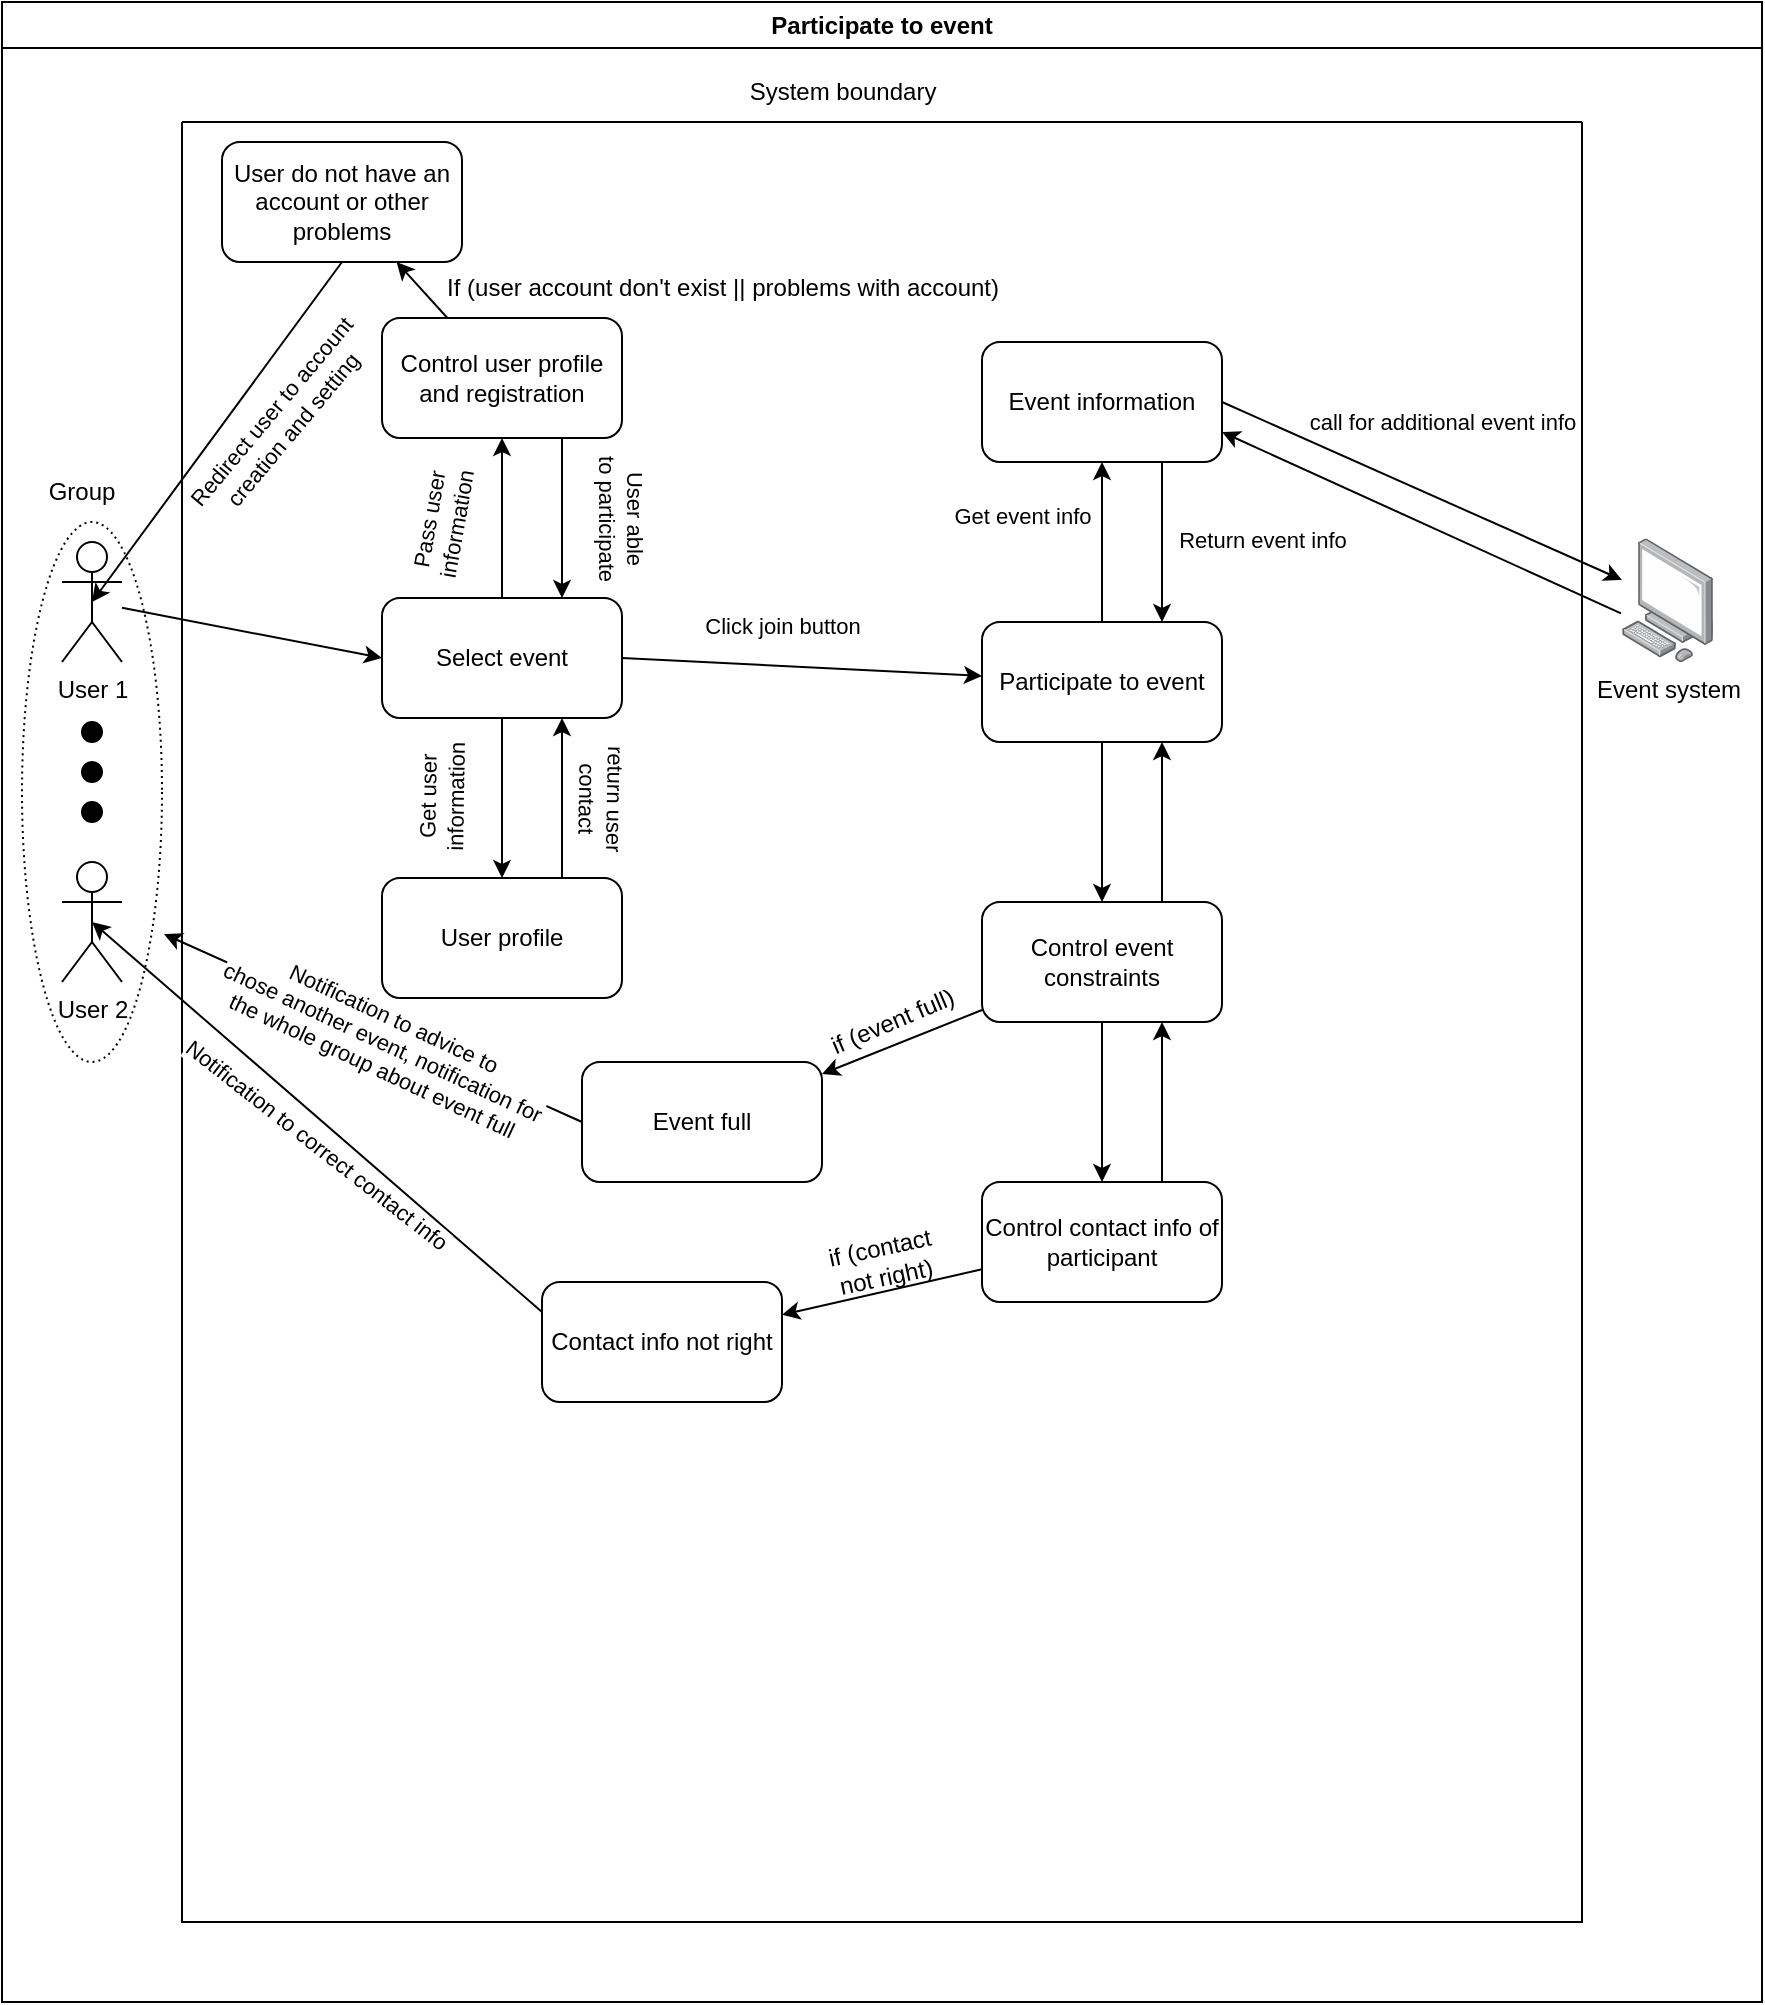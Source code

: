<mxfile version="21.2.2" type="github">
  <diagram name="Pagina-1" id="0LB9FfLSfmmGYp-lagXw">
    <mxGraphModel dx="1221" dy="759" grid="1" gridSize="10" guides="1" tooltips="1" connect="1" arrows="1" fold="1" page="1" pageScale="1" pageWidth="827" pageHeight="1169" math="0" shadow="0">
      <root>
        <mxCell id="0" />
        <mxCell id="1" parent="0" />
        <mxCell id="jyjkLJiU4tbFKEdJ2gJg-1" value="Participate to event" style="swimlane;whiteSpace=wrap;html=1;" parent="1" vertex="1">
          <mxGeometry x="80" width="880" height="1000" as="geometry" />
        </mxCell>
        <mxCell id="jyjkLJiU4tbFKEdJ2gJg-6" value="" style="ellipse;whiteSpace=wrap;html=1;fillColor=none;dashed=1;dashPattern=1 2;" parent="jyjkLJiU4tbFKEdJ2gJg-1" vertex="1">
          <mxGeometry x="10" y="260" width="70" height="270" as="geometry" />
        </mxCell>
        <mxCell id="jyjkLJiU4tbFKEdJ2gJg-3" value="System boundary" style="text;html=1;align=center;verticalAlign=middle;resizable=0;points=[];autosize=1;strokeColor=none;fillColor=none;" parent="jyjkLJiU4tbFKEdJ2gJg-1" vertex="1">
          <mxGeometry x="360" y="30" width="120" height="30" as="geometry" />
        </mxCell>
        <mxCell id="jyjkLJiU4tbFKEdJ2gJg-4" value="User 2" style="shape=umlActor;verticalLabelPosition=bottom;verticalAlign=top;html=1;outlineConnect=0;" parent="jyjkLJiU4tbFKEdJ2gJg-1" vertex="1">
          <mxGeometry x="30" y="430" width="30" height="60" as="geometry" />
        </mxCell>
        <mxCell id="jyjkLJiU4tbFKEdJ2gJg-5" value="User 1" style="shape=umlActor;verticalLabelPosition=bottom;verticalAlign=top;html=1;outlineConnect=0;" parent="jyjkLJiU4tbFKEdJ2gJg-1" vertex="1">
          <mxGeometry x="30" y="270" width="30" height="60" as="geometry" />
        </mxCell>
        <mxCell id="jyjkLJiU4tbFKEdJ2gJg-7" value="" style="ellipse;whiteSpace=wrap;html=1;aspect=fixed;fillColor=#000000;" parent="jyjkLJiU4tbFKEdJ2gJg-1" vertex="1">
          <mxGeometry x="40" y="360" width="10" height="10" as="geometry" />
        </mxCell>
        <mxCell id="jyjkLJiU4tbFKEdJ2gJg-8" value="" style="ellipse;whiteSpace=wrap;html=1;aspect=fixed;fillColor=#000000;" parent="jyjkLJiU4tbFKEdJ2gJg-1" vertex="1">
          <mxGeometry x="40" y="380" width="10" height="10" as="geometry" />
        </mxCell>
        <mxCell id="jyjkLJiU4tbFKEdJ2gJg-9" value="" style="ellipse;whiteSpace=wrap;html=1;aspect=fixed;fillColor=#000000;" parent="jyjkLJiU4tbFKEdJ2gJg-1" vertex="1">
          <mxGeometry x="40" y="400" width="10" height="10" as="geometry" />
        </mxCell>
        <mxCell id="jyjkLJiU4tbFKEdJ2gJg-10" value="Group" style="text;html=1;strokeColor=none;fillColor=none;align=center;verticalAlign=middle;whiteSpace=wrap;rounded=0;" parent="jyjkLJiU4tbFKEdJ2gJg-1" vertex="1">
          <mxGeometry x="10" y="230" width="60" height="30" as="geometry" />
        </mxCell>
        <mxCell id="jyjkLJiU4tbFKEdJ2gJg-11" value="Event system" style="image;points=[];aspect=fixed;html=1;align=center;shadow=0;dashed=0;image=img/lib/allied_telesis/computer_and_terminals/Personal_Computer.svg;" parent="jyjkLJiU4tbFKEdJ2gJg-1" vertex="1">
          <mxGeometry x="810" y="268.2" width="45.6" height="61.8" as="geometry" />
        </mxCell>
        <mxCell id="jyjkLJiU4tbFKEdJ2gJg-2" value="" style="swimlane;startSize=0;" parent="1" vertex="1">
          <mxGeometry x="170" y="60" width="700" height="900" as="geometry" />
        </mxCell>
        <mxCell id="jyjkLJiU4tbFKEdJ2gJg-14" style="rounded=0;orthogonalLoop=1;jettySize=auto;html=1;exitX=1;exitY=0.5;exitDx=0;exitDy=0;" parent="jyjkLJiU4tbFKEdJ2gJg-2" source="jyjkLJiU4tbFKEdJ2gJg-12" target="jyjkLJiU4tbFKEdJ2gJg-13" edge="1">
          <mxGeometry relative="1" as="geometry" />
        </mxCell>
        <mxCell id="riMscgRFWsUVu2BTz0AU-16" value="Click join button" style="edgeLabel;html=1;align=center;verticalAlign=middle;resizable=0;points=[];" vertex="1" connectable="0" parent="jyjkLJiU4tbFKEdJ2gJg-14">
          <mxGeometry x="-0.19" relative="1" as="geometry">
            <mxPoint x="7" y="-20" as="offset" />
          </mxGeometry>
        </mxCell>
        <mxCell id="riMscgRFWsUVu2BTz0AU-5" value="" style="edgeStyle=none;rounded=0;orthogonalLoop=1;jettySize=auto;html=1;" edge="1" parent="jyjkLJiU4tbFKEdJ2gJg-2" source="jyjkLJiU4tbFKEdJ2gJg-12" target="riMscgRFWsUVu2BTz0AU-4">
          <mxGeometry relative="1" as="geometry" />
        </mxCell>
        <mxCell id="riMscgRFWsUVu2BTz0AU-6" value="Pass user &lt;br&gt;information" style="edgeLabel;html=1;align=center;verticalAlign=middle;resizable=0;points=[];rotation=-80;" vertex="1" connectable="0" parent="riMscgRFWsUVu2BTz0AU-5">
          <mxGeometry x="0.425" y="1" relative="1" as="geometry">
            <mxPoint x="-29" y="19" as="offset" />
          </mxGeometry>
        </mxCell>
        <mxCell id="riMscgRFWsUVu2BTz0AU-11" value="" style="edgeStyle=none;rounded=0;orthogonalLoop=1;jettySize=auto;html=1;" edge="1" parent="jyjkLJiU4tbFKEdJ2gJg-2" source="jyjkLJiU4tbFKEdJ2gJg-12" target="riMscgRFWsUVu2BTz0AU-10">
          <mxGeometry relative="1" as="geometry" />
        </mxCell>
        <mxCell id="riMscgRFWsUVu2BTz0AU-12" value="Get user &lt;br&gt;information" style="edgeLabel;html=1;align=center;verticalAlign=middle;resizable=0;points=[];rotation=-89;" vertex="1" connectable="0" parent="riMscgRFWsUVu2BTz0AU-11">
          <mxGeometry x="-0.358" y="1" relative="1" as="geometry">
            <mxPoint x="-31" y="14" as="offset" />
          </mxGeometry>
        </mxCell>
        <mxCell id="jyjkLJiU4tbFKEdJ2gJg-12" value="Select event" style="rounded=1;whiteSpace=wrap;html=1;" parent="jyjkLJiU4tbFKEdJ2gJg-2" vertex="1">
          <mxGeometry x="100" y="238" width="120" height="60" as="geometry" />
        </mxCell>
        <mxCell id="riMscgRFWsUVu2BTz0AU-18" value="" style="edgeStyle=none;rounded=0;orthogonalLoop=1;jettySize=auto;html=1;" edge="1" parent="jyjkLJiU4tbFKEdJ2gJg-2" source="jyjkLJiU4tbFKEdJ2gJg-13" target="riMscgRFWsUVu2BTz0AU-17">
          <mxGeometry relative="1" as="geometry" />
        </mxCell>
        <mxCell id="riMscgRFWsUVu2BTz0AU-22" value="Get event info" style="edgeLabel;html=1;align=center;verticalAlign=middle;resizable=0;points=[];" vertex="1" connectable="0" parent="riMscgRFWsUVu2BTz0AU-18">
          <mxGeometry x="0.342" y="-1" relative="1" as="geometry">
            <mxPoint x="-41" as="offset" />
          </mxGeometry>
        </mxCell>
        <mxCell id="riMscgRFWsUVu2BTz0AU-20" value="" style="edgeStyle=none;rounded=0;orthogonalLoop=1;jettySize=auto;html=1;" edge="1" parent="jyjkLJiU4tbFKEdJ2gJg-2" source="jyjkLJiU4tbFKEdJ2gJg-13" target="riMscgRFWsUVu2BTz0AU-19">
          <mxGeometry relative="1" as="geometry" />
        </mxCell>
        <mxCell id="jyjkLJiU4tbFKEdJ2gJg-13" value="Participate to event" style="rounded=1;whiteSpace=wrap;html=1;" parent="jyjkLJiU4tbFKEdJ2gJg-2" vertex="1">
          <mxGeometry x="400" y="250" width="120" height="60" as="geometry" />
        </mxCell>
        <mxCell id="riMscgRFWsUVu2BTz0AU-3" style="edgeStyle=none;rounded=0;orthogonalLoop=1;jettySize=auto;html=1;exitX=0.5;exitY=0;exitDx=0;exitDy=0;" edge="1" parent="jyjkLJiU4tbFKEdJ2gJg-2" source="jyjkLJiU4tbFKEdJ2gJg-12" target="jyjkLJiU4tbFKEdJ2gJg-12">
          <mxGeometry relative="1" as="geometry" />
        </mxCell>
        <mxCell id="riMscgRFWsUVu2BTz0AU-7" style="edgeStyle=none;rounded=0;orthogonalLoop=1;jettySize=auto;html=1;exitX=0.75;exitY=1;exitDx=0;exitDy=0;entryX=0.75;entryY=0;entryDx=0;entryDy=0;" edge="1" parent="jyjkLJiU4tbFKEdJ2gJg-2" source="riMscgRFWsUVu2BTz0AU-4" target="jyjkLJiU4tbFKEdJ2gJg-12">
          <mxGeometry relative="1" as="geometry" />
        </mxCell>
        <mxCell id="riMscgRFWsUVu2BTz0AU-9" value="User able &lt;br&gt;to participate" style="edgeLabel;html=1;align=center;verticalAlign=middle;resizable=0;points=[];rotation=90;" vertex="1" connectable="0" parent="riMscgRFWsUVu2BTz0AU-7">
          <mxGeometry x="0.317" y="1" relative="1" as="geometry">
            <mxPoint x="29" y="-13" as="offset" />
          </mxGeometry>
        </mxCell>
        <mxCell id="riMscgRFWsUVu2BTz0AU-30" value="" style="edgeStyle=none;rounded=0;orthogonalLoop=1;jettySize=auto;html=1;" edge="1" parent="jyjkLJiU4tbFKEdJ2gJg-2" source="riMscgRFWsUVu2BTz0AU-4" target="riMscgRFWsUVu2BTz0AU-29">
          <mxGeometry relative="1" as="geometry" />
        </mxCell>
        <mxCell id="riMscgRFWsUVu2BTz0AU-4" value="Control user profile&lt;br&gt;and registration" style="rounded=1;whiteSpace=wrap;html=1;" vertex="1" parent="jyjkLJiU4tbFKEdJ2gJg-2">
          <mxGeometry x="100" y="98" width="120" height="60" as="geometry" />
        </mxCell>
        <mxCell id="riMscgRFWsUVu2BTz0AU-14" style="edgeStyle=none;rounded=0;orthogonalLoop=1;jettySize=auto;html=1;exitX=0.75;exitY=0;exitDx=0;exitDy=0;entryX=0.75;entryY=1;entryDx=0;entryDy=0;" edge="1" parent="jyjkLJiU4tbFKEdJ2gJg-2" source="riMscgRFWsUVu2BTz0AU-10" target="jyjkLJiU4tbFKEdJ2gJg-12">
          <mxGeometry relative="1" as="geometry" />
        </mxCell>
        <mxCell id="riMscgRFWsUVu2BTz0AU-15" value="return user &lt;br&gt;contact" style="edgeLabel;html=1;align=center;verticalAlign=middle;resizable=0;points=[];rotation=91;" vertex="1" connectable="0" parent="riMscgRFWsUVu2BTz0AU-14">
          <mxGeometry x="0.408" y="1" relative="1" as="geometry">
            <mxPoint x="21" y="16" as="offset" />
          </mxGeometry>
        </mxCell>
        <mxCell id="riMscgRFWsUVu2BTz0AU-10" value="User profile" style="rounded=1;whiteSpace=wrap;html=1;" vertex="1" parent="jyjkLJiU4tbFKEdJ2gJg-2">
          <mxGeometry x="100" y="378" width="120" height="60" as="geometry" />
        </mxCell>
        <mxCell id="riMscgRFWsUVu2BTz0AU-23" style="edgeStyle=none;rounded=0;orthogonalLoop=1;jettySize=auto;html=1;exitX=0.75;exitY=1;exitDx=0;exitDy=0;entryX=0.75;entryY=0;entryDx=0;entryDy=0;" edge="1" parent="jyjkLJiU4tbFKEdJ2gJg-2" source="riMscgRFWsUVu2BTz0AU-17" target="jyjkLJiU4tbFKEdJ2gJg-13">
          <mxGeometry relative="1" as="geometry" />
        </mxCell>
        <mxCell id="riMscgRFWsUVu2BTz0AU-24" value="Return event info" style="edgeLabel;html=1;align=center;verticalAlign=middle;resizable=0;points=[];" vertex="1" connectable="0" parent="riMscgRFWsUVu2BTz0AU-23">
          <mxGeometry x="-0.417" y="-1" relative="1" as="geometry">
            <mxPoint x="51" y="15" as="offset" />
          </mxGeometry>
        </mxCell>
        <mxCell id="riMscgRFWsUVu2BTz0AU-17" value="Event information" style="rounded=1;whiteSpace=wrap;html=1;" vertex="1" parent="jyjkLJiU4tbFKEdJ2gJg-2">
          <mxGeometry x="400" y="110" width="120" height="60" as="geometry" />
        </mxCell>
        <mxCell id="riMscgRFWsUVu2BTz0AU-21" style="edgeStyle=none;rounded=0;orthogonalLoop=1;jettySize=auto;html=1;exitX=0.75;exitY=0;exitDx=0;exitDy=0;entryX=0.75;entryY=1;entryDx=0;entryDy=0;" edge="1" parent="jyjkLJiU4tbFKEdJ2gJg-2" source="riMscgRFWsUVu2BTz0AU-19" target="jyjkLJiU4tbFKEdJ2gJg-13">
          <mxGeometry relative="1" as="geometry" />
        </mxCell>
        <mxCell id="riMscgRFWsUVu2BTz0AU-34" value="" style="edgeStyle=none;rounded=0;orthogonalLoop=1;jettySize=auto;html=1;" edge="1" parent="jyjkLJiU4tbFKEdJ2gJg-2" source="riMscgRFWsUVu2BTz0AU-19" target="riMscgRFWsUVu2BTz0AU-33">
          <mxGeometry relative="1" as="geometry" />
        </mxCell>
        <mxCell id="riMscgRFWsUVu2BTz0AU-37" value="" style="edgeStyle=none;rounded=0;orthogonalLoop=1;jettySize=auto;html=1;" edge="1" parent="jyjkLJiU4tbFKEdJ2gJg-2" source="riMscgRFWsUVu2BTz0AU-19" target="riMscgRFWsUVu2BTz0AU-36">
          <mxGeometry relative="1" as="geometry" />
        </mxCell>
        <mxCell id="riMscgRFWsUVu2BTz0AU-19" value="Control event constraints" style="rounded=1;whiteSpace=wrap;html=1;" vertex="1" parent="jyjkLJiU4tbFKEdJ2gJg-2">
          <mxGeometry x="400" y="390" width="120" height="60" as="geometry" />
        </mxCell>
        <mxCell id="riMscgRFWsUVu2BTz0AU-29" value="User do not have an account or other problems" style="rounded=1;whiteSpace=wrap;html=1;" vertex="1" parent="jyjkLJiU4tbFKEdJ2gJg-2">
          <mxGeometry x="20" y="10" width="120" height="60" as="geometry" />
        </mxCell>
        <mxCell id="riMscgRFWsUVu2BTz0AU-33" value="Event full" style="rounded=1;whiteSpace=wrap;html=1;" vertex="1" parent="jyjkLJiU4tbFKEdJ2gJg-2">
          <mxGeometry x="200" y="470" width="120" height="60" as="geometry" />
        </mxCell>
        <mxCell id="riMscgRFWsUVu2BTz0AU-40" value="" style="edgeStyle=none;rounded=0;orthogonalLoop=1;jettySize=auto;html=1;" edge="1" parent="jyjkLJiU4tbFKEdJ2gJg-2" source="riMscgRFWsUVu2BTz0AU-36" target="riMscgRFWsUVu2BTz0AU-39">
          <mxGeometry relative="1" as="geometry" />
        </mxCell>
        <mxCell id="riMscgRFWsUVu2BTz0AU-46" style="edgeStyle=none;rounded=0;orthogonalLoop=1;jettySize=auto;html=1;exitX=0.75;exitY=0;exitDx=0;exitDy=0;entryX=0.75;entryY=1;entryDx=0;entryDy=0;" edge="1" parent="jyjkLJiU4tbFKEdJ2gJg-2" source="riMscgRFWsUVu2BTz0AU-36" target="riMscgRFWsUVu2BTz0AU-19">
          <mxGeometry relative="1" as="geometry" />
        </mxCell>
        <mxCell id="riMscgRFWsUVu2BTz0AU-36" value="Control contact info of participant" style="rounded=1;whiteSpace=wrap;html=1;" vertex="1" parent="jyjkLJiU4tbFKEdJ2gJg-2">
          <mxGeometry x="400" y="530" width="120" height="60" as="geometry" />
        </mxCell>
        <mxCell id="riMscgRFWsUVu2BTz0AU-39" value="Contact info not right" style="rounded=1;whiteSpace=wrap;html=1;" vertex="1" parent="jyjkLJiU4tbFKEdJ2gJg-2">
          <mxGeometry x="180" y="580" width="120" height="60" as="geometry" />
        </mxCell>
        <mxCell id="riMscgRFWsUVu2BTz0AU-45" value="if (contact &lt;br&gt;not right)" style="text;html=1;align=center;verticalAlign=middle;resizable=0;points=[];autosize=1;strokeColor=none;fillColor=none;rotation=-12;" vertex="1" parent="jyjkLJiU4tbFKEdJ2gJg-2">
          <mxGeometry x="310" y="550" width="80" height="40" as="geometry" />
        </mxCell>
        <mxCell id="riMscgRFWsUVu2BTz0AU-47" value="If (user account don&#39;t exist || problems with account)" style="text;html=1;align=center;verticalAlign=middle;resizable=0;points=[];autosize=1;strokeColor=none;fillColor=none;" vertex="1" parent="jyjkLJiU4tbFKEdJ2gJg-2">
          <mxGeometry x="120" y="68" width="300" height="30" as="geometry" />
        </mxCell>
        <mxCell id="riMscgRFWsUVu2BTz0AU-44" value="if (event full)" style="text;html=1;align=center;verticalAlign=middle;resizable=0;points=[];autosize=1;strokeColor=none;fillColor=none;rotation=-23;" vertex="1" parent="jyjkLJiU4tbFKEdJ2gJg-2">
          <mxGeometry x="310" y="435" width="90" height="30" as="geometry" />
        </mxCell>
        <mxCell id="riMscgRFWsUVu2BTz0AU-1" style="rounded=0;orthogonalLoop=1;jettySize=auto;html=1;entryX=0;entryY=0.5;entryDx=0;entryDy=0;" edge="1" parent="1" source="jyjkLJiU4tbFKEdJ2gJg-5" target="jyjkLJiU4tbFKEdJ2gJg-12">
          <mxGeometry relative="1" as="geometry" />
        </mxCell>
        <mxCell id="riMscgRFWsUVu2BTz0AU-25" style="edgeStyle=none;rounded=0;orthogonalLoop=1;jettySize=auto;html=1;exitX=1;exitY=0.5;exitDx=0;exitDy=0;" edge="1" parent="1" source="riMscgRFWsUVu2BTz0AU-17" target="jyjkLJiU4tbFKEdJ2gJg-11">
          <mxGeometry relative="1" as="geometry" />
        </mxCell>
        <mxCell id="riMscgRFWsUVu2BTz0AU-26" value="call for additional event info" style="edgeLabel;html=1;align=center;verticalAlign=middle;resizable=0;points=[];" vertex="1" connectable="0" parent="riMscgRFWsUVu2BTz0AU-25">
          <mxGeometry x="-0.261" y="3" relative="1" as="geometry">
            <mxPoint x="35" y="-20" as="offset" />
          </mxGeometry>
        </mxCell>
        <mxCell id="riMscgRFWsUVu2BTz0AU-28" value="" style="edgeStyle=none;rounded=0;orthogonalLoop=1;jettySize=auto;html=1;entryX=1;entryY=0.75;entryDx=0;entryDy=0;exitX=-0.011;exitY=0.607;exitDx=0;exitDy=0;exitPerimeter=0;" edge="1" parent="1" source="jyjkLJiU4tbFKEdJ2gJg-11" target="riMscgRFWsUVu2BTz0AU-17">
          <mxGeometry relative="1" as="geometry">
            <mxPoint x="847.2" y="299.1" as="targetPoint" />
          </mxGeometry>
        </mxCell>
        <mxCell id="riMscgRFWsUVu2BTz0AU-31" style="edgeStyle=none;rounded=0;orthogonalLoop=1;jettySize=auto;html=1;exitX=0.5;exitY=1;exitDx=0;exitDy=0;entryX=0.5;entryY=0.5;entryDx=0;entryDy=0;entryPerimeter=0;" edge="1" parent="1" source="riMscgRFWsUVu2BTz0AU-29" target="jyjkLJiU4tbFKEdJ2gJg-5">
          <mxGeometry relative="1" as="geometry" />
        </mxCell>
        <mxCell id="riMscgRFWsUVu2BTz0AU-32" value="Redirect user to account &lt;br&gt;creation and setting" style="edgeLabel;html=1;align=center;verticalAlign=middle;resizable=0;points=[];rotation=-50;" vertex="1" connectable="0" parent="riMscgRFWsUVu2BTz0AU-31">
          <mxGeometry x="-0.235" y="-4" relative="1" as="geometry">
            <mxPoint x="21" y="17" as="offset" />
          </mxGeometry>
        </mxCell>
        <mxCell id="riMscgRFWsUVu2BTz0AU-35" style="edgeStyle=none;rounded=0;orthogonalLoop=1;jettySize=auto;html=1;exitX=0;exitY=0.5;exitDx=0;exitDy=0;entryX=1.014;entryY=0.763;entryDx=0;entryDy=0;entryPerimeter=0;" edge="1" parent="1" source="riMscgRFWsUVu2BTz0AU-33" target="jyjkLJiU4tbFKEdJ2gJg-6">
          <mxGeometry relative="1" as="geometry" />
        </mxCell>
        <mxCell id="riMscgRFWsUVu2BTz0AU-43" value="Notification to advice to &lt;br&gt;chose another event, notification for &lt;br&gt;the whole group about event full" style="edgeLabel;html=1;align=center;verticalAlign=middle;resizable=0;points=[];rotation=25;" vertex="1" connectable="0" parent="riMscgRFWsUVu2BTz0AU-35">
          <mxGeometry x="0.175" relative="1" as="geometry">
            <mxPoint x="23" y="15" as="offset" />
          </mxGeometry>
        </mxCell>
        <mxCell id="riMscgRFWsUVu2BTz0AU-41" style="edgeStyle=none;rounded=0;orthogonalLoop=1;jettySize=auto;html=1;exitX=0;exitY=0.25;exitDx=0;exitDy=0;entryX=0.5;entryY=0.5;entryDx=0;entryDy=0;entryPerimeter=0;" edge="1" parent="1" source="riMscgRFWsUVu2BTz0AU-39" target="jyjkLJiU4tbFKEdJ2gJg-4">
          <mxGeometry relative="1" as="geometry" />
        </mxCell>
        <mxCell id="riMscgRFWsUVu2BTz0AU-42" value="Notification to correct contact info" style="edgeLabel;html=1;align=center;verticalAlign=middle;resizable=0;points=[];rotation=38;" vertex="1" connectable="0" parent="riMscgRFWsUVu2BTz0AU-41">
          <mxGeometry x="0.254" y="-1" relative="1" as="geometry">
            <mxPoint x="27" y="39" as="offset" />
          </mxGeometry>
        </mxCell>
      </root>
    </mxGraphModel>
  </diagram>
</mxfile>
